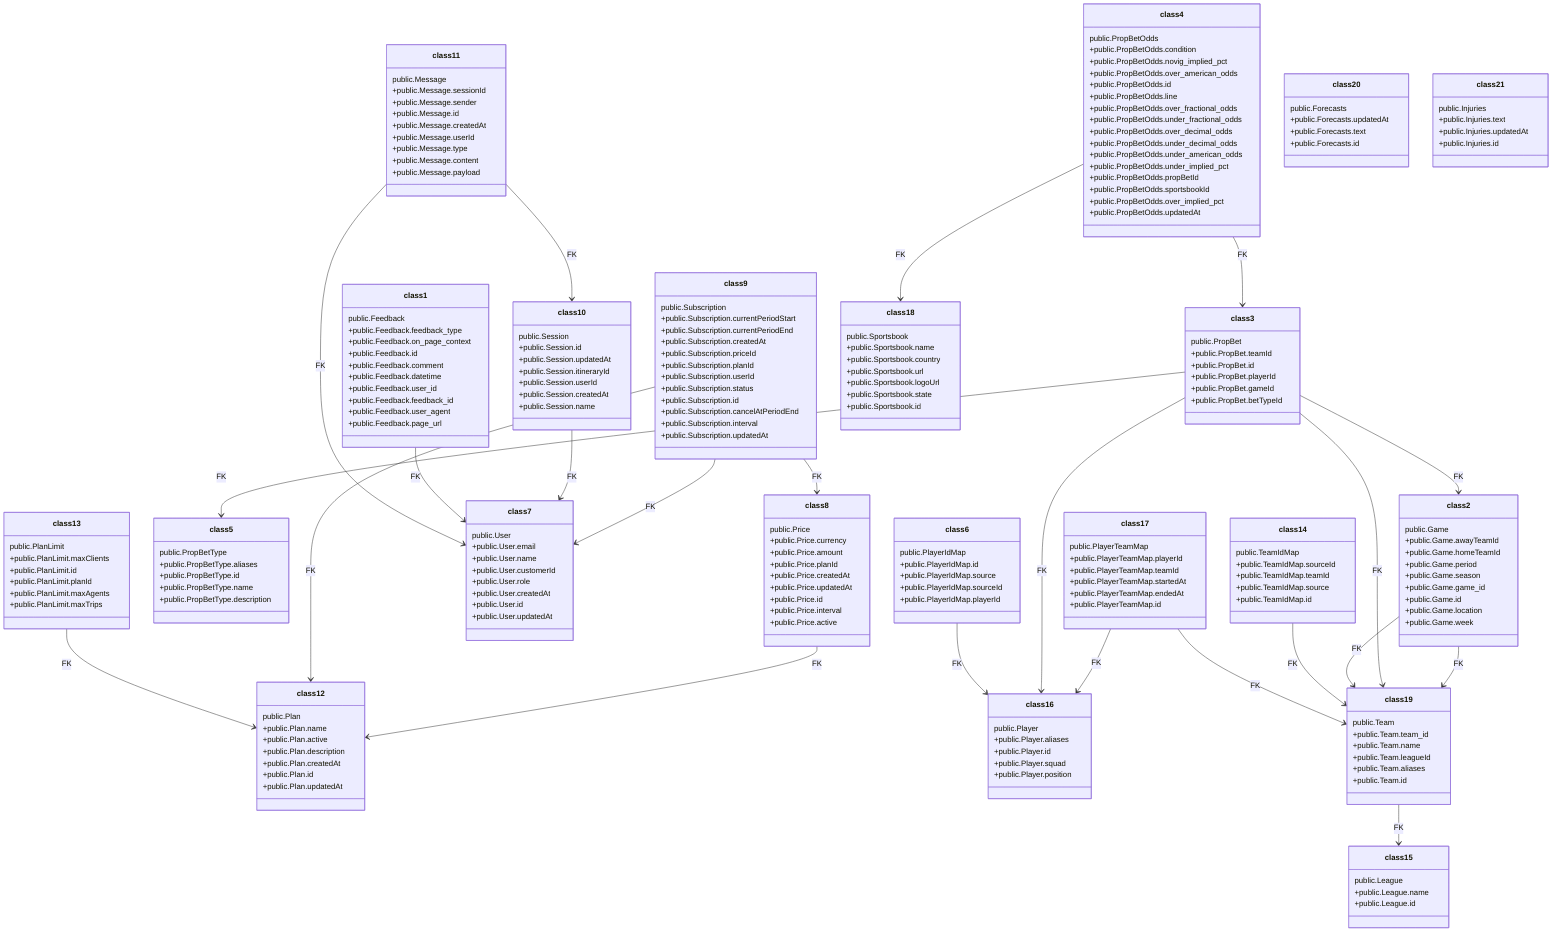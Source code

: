 classDiagram
    class1 : public.Feedback
    class2 : public.Game
    class3 : public.PropBet
    class4 : public.PropBetOdds
    class5 : public.PropBetType
    class6 : public.PlayerIdMap
    class7 : public.User
    class8 : public.Price
    class9 : public.Subscription
    class10 : public.Session
    class11 : public.Message
    class12 : public.Plan
    class13 : public.PlanLimit
    class14 : public.TeamIdMap
    class15 : public.League
    class16 : public.Player
    class17 : public.PlayerTeamMap
    class18 : public.Sportsbook
    class19 : public.Team
    class20 : public.Forecasts
    class21 : public.Injuries
    class7 : +public.User.email
    class16 : +public.Player.aliases
    class2 : +public.Game.awayTeamId
    class19 : +public.Team.team_id
    class3 : +public.PropBet.teamId
    class8 : +public.Price.currency
    class9 : +public.Subscription.currentPeriodStart
    class10 : +public.Session.id
    class8 : +public.Price.amount
    class15 : +public.League.name
    class12 : +public.Plan.name
    class9 : +public.Subscription.currentPeriodEnd
    class4 : +public.PropBetOdds.condition
    class1 : +public.Feedback.feedback_type
    class2 : +public.Game.homeTeamId
    class5 : +public.PropBetType.aliases
    class3 : +public.PropBet.id
    class4 : +public.PropBetOdds.novig_implied_pct
    class10 : +public.Session.updatedAt
    class11 : +public.Message.sessionId
    class12 : +public.Plan.active
    class1 : +public.Feedback.on_page_context
    class19 : +public.Team.name
    class7 : +public.User.name
    class12 : +public.Plan.description
    class1 : +public.Feedback.id
    class8 : +public.Price.planId
    class7 : +public.User.customerId
    class5 : +public.PropBetType.id
    class19 : +public.Team.leagueId
    class9 : +public.Subscription.createdAt
    class9 : +public.Subscription.priceId
    class14 : +public.TeamIdMap.sourceId
    class17 : +public.PlayerTeamMap.playerId
    class4 : +public.PropBetOdds.over_american_odds
    class11 : +public.Message.sender
    class8 : +public.Price.createdAt
    class14 : +public.TeamIdMap.teamId
    class9 : +public.Subscription.planId
    class18 : +public.Sportsbook.name
    class4 : +public.PropBetOdds.id
    class13 : +public.PlanLimit.maxClients
    class2 : +public.Game.period
    class8 : +public.Price.updatedAt
    class10 : +public.Session.itineraryId
    class16 : +public.Player.id
    class2 : +public.Game.season
    class21 : +public.Injuries.text
    class20 : +public.Forecasts.updatedAt
    class1 : +public.Feedback.comment
    class21 : +public.Injuries.updatedAt
    class11 : +public.Message.id
    class20 : +public.Forecasts.text
    class6 : +public.PlayerIdMap.id
    class4 : +public.PropBetOdds.line
    class2 : +public.Game.game_id
    class7 : +public.User.role
    class4 : +public.PropBetOdds.over_fractional_odds
    class17 : +public.PlayerTeamMap.teamId
    class18 : +public.Sportsbook.country
    class13 : +public.PlanLimit.id
    class4 : +public.PropBetOdds.under_fractional_odds
    class14 : +public.TeamIdMap.source
    class18 : +public.Sportsbook.url
    class17 : +public.PlayerTeamMap.startedAt
    class16 : +public.Player.squad
    class9 : +public.Subscription.userId
    class3 : +public.PropBet.playerId
    class10 : +public.Session.userId
    class1 : +public.Feedback.datetime
    class8 : +public.Price.id
    class4 : +public.PropBetOdds.over_decimal_odds
    class5 : +public.PropBetType.name
    class10 : +public.Session.createdAt
    class12 : +public.Plan.createdAt
    class7 : +public.User.createdAt
    class4 : +public.PropBetOdds.under_decimal_odds
    class19 : +public.Team.aliases
    class9 : +public.Subscription.status
    class11 : +public.Message.createdAt
    class3 : +public.PropBet.gameId
    class8 : +public.Price.interval
    class18 : +public.Sportsbook.logoUrl
    class5 : +public.PropBetType.description
    class12 : +public.Plan.id
    class15 : +public.League.id
    class4 : +public.PropBetOdds.under_american_odds
    class10 : +public.Session.name
    class1 : +public.Feedback.user_id
    class19 : +public.Team.id
    class7 : +public.User.id
    class1 : +public.Feedback.feedback_id
    class11 : +public.Message.userId
    class4 : +public.PropBetOdds.under_implied_pct
    class4 : +public.PropBetOdds.propBetId
    class9 : +public.Subscription.id
    class4 : +public.PropBetOdds.sportsbookId
    class13 : +public.PlanLimit.planId
    class14 : +public.TeamIdMap.id
    class9 : +public.Subscription.cancelAtPeriodEnd
    class11 : +public.Message.type
    class18 : +public.Sportsbook.state
    class2 : +public.Game.id
    class6 : +public.PlayerIdMap.source
    class21 : +public.Injuries.id
    class8 : +public.Price.active
    class17 : +public.PlayerTeamMap.endedAt
    class2 : +public.Game.location
    class16 : +public.Player.position
    class7 : +public.User.updatedAt
    class6 : +public.PlayerIdMap.sourceId
    class9 : +public.Subscription.interval
    class11 : +public.Message.content
    class20 : +public.Forecasts.id
    class6 : +public.PlayerIdMap.playerId
    class3 : +public.PropBet.betTypeId
    class11 : +public.Message.payload
    class1 : +public.Feedback.user_agent
    class4 : +public.PropBetOdds.over_implied_pct
    class12 : +public.Plan.updatedAt
    class1 : +public.Feedback.page_url
    class2 : +public.Game.week
    class13 : +public.PlanLimit.maxAgents
    class18 : +public.Sportsbook.id
    class4 : +public.PropBetOdds.updatedAt
    class9 : +public.Subscription.updatedAt
    class13 : +public.PlanLimit.maxTrips
    class17 : +public.PlayerTeamMap.id
    class2 --> class19 : FK
    class3 --> class19 : FK
    class2 --> class19 : FK
    class11 --> class10 : FK
    class8 --> class12 : FK
    class19 --> class15 : FK
    class9 --> class8 : FK
    class17 --> class16 : FK
    class14 --> class19 : FK
    class9 --> class12 : FK
    class17 --> class19 : FK
    class9 --> class7 : FK
    class3 --> class16 : FK
    class10 --> class7 : FK
    class3 --> class2 : FK
    class1 --> class7 : FK
    class11 --> class7 : FK
    class4 --> class3 : FK
    class4 --> class18 : FK
    class13 --> class12 : FK
    class6 --> class16 : FK
    class3 --> class5 : FK